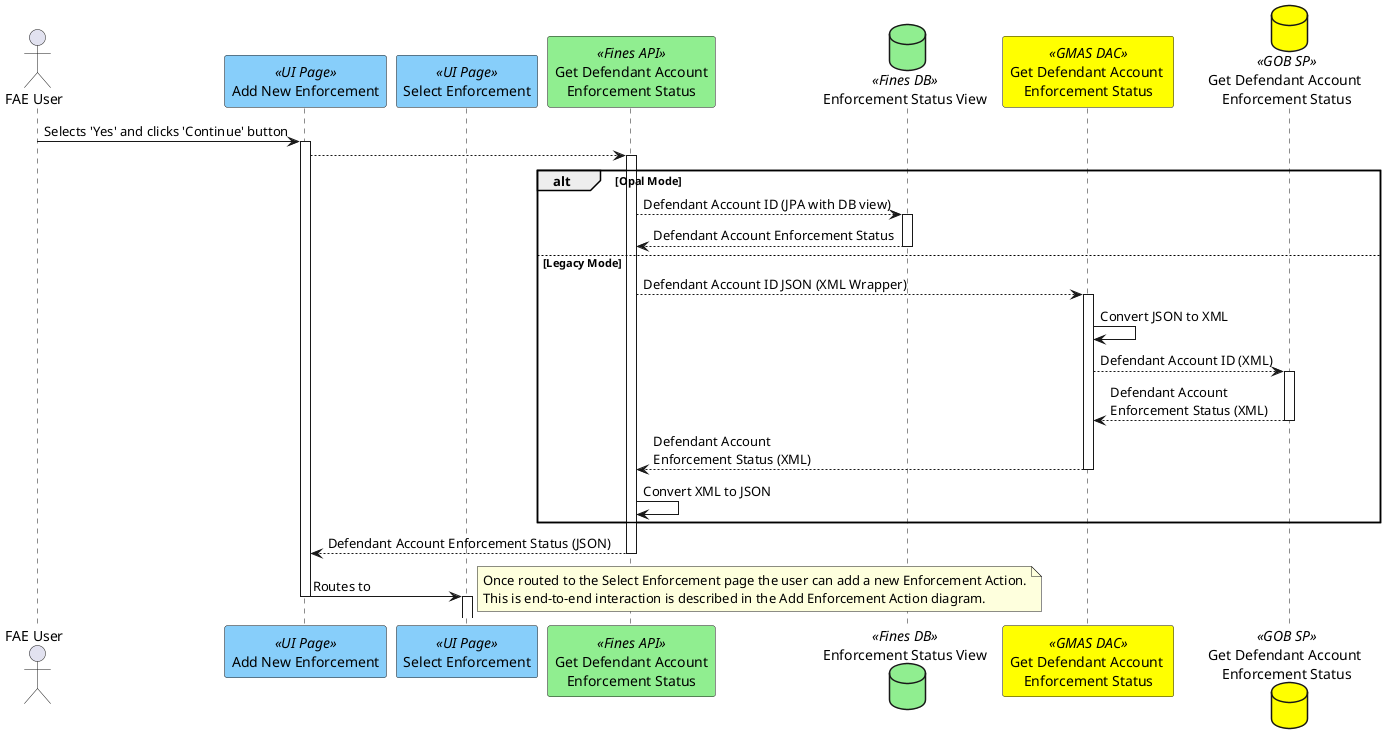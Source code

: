 @startuml
actor "FAE User" as user
participant "Add New Enforcement" as page <<UI Page>> #lightskyblue
participant "Select Enforcement" as enfpage <<UI Page>> #lightskyblue
participant "Get Defendant Account\nEnforcement Status" as enfapi <<Fines API>> #lightgreen
database "Enforcement Status View" as enfdb <<Fines DB>>  #lightgreen
participant "Get Defendant Account \nEnforcement Status" as gmasdac <<GMAS DAC>> #yellow
database "Get Defendant Account \nEnforcement Status" as enfdblegacy <<GOB SP>> #yellow

user -> page ++: Selects 'Yes' and clicks 'Continue' button
page --> enfapi ++
alt Opal Mode
enfapi --> enfdb ++ : Defendant Account ID (JPA with DB view)
enfapi <-- enfdb --: Defendant Account Enforcement Status
else Legacy Mode
enfapi --> gmasdac ++ : Defendant Account ID JSON (XML Wrapper)
gmasdac -> gmasdac: Convert JSON to XML
gmasdac --> enfdblegacy ++ : Defendant Account ID (XML)
enfdblegacy --> gmasdac --: Defendant Account \nEnforcement Status (XML)
enfdblegacy --
gmasdac --> enfapi --: Defendant Account \nEnforcement Status (XML)
gmasdac --
enfapi -> enfapi : Convert XML to JSON
end
page <-- enfapi -- : Defendant Account Enforcement Status (JSON)
page -> enfpage --++:Routes to
note right
Once routed to the Select Enforcement page the user can add a new Enforcement Action.
This is end-to-end interaction is described in the Add Enforcement Action diagram.
end note
@enduml